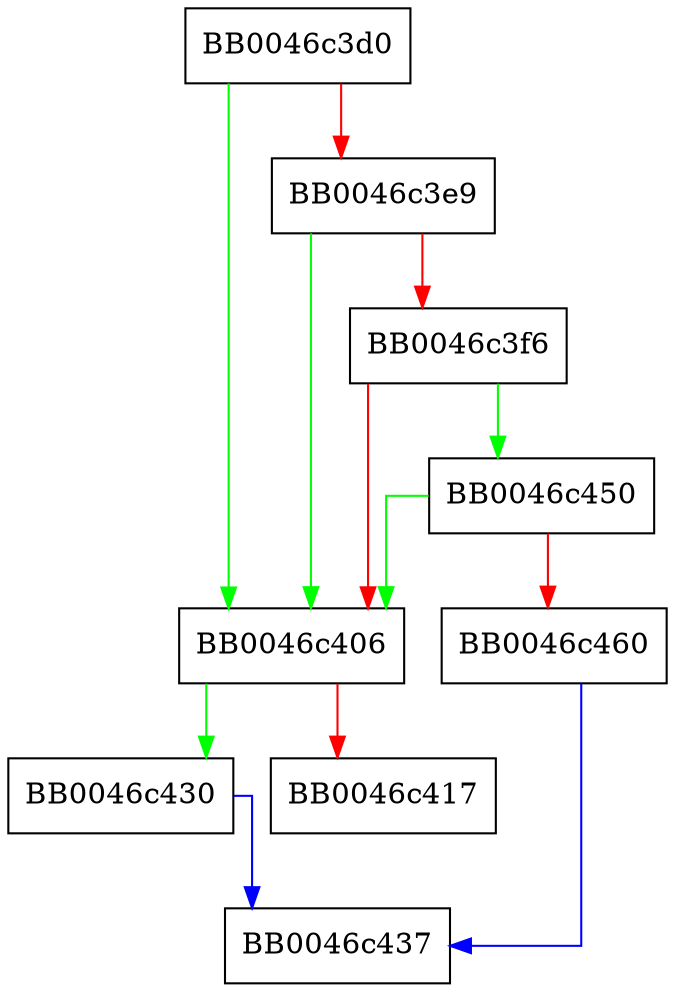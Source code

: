digraph ui_read {
  node [shape="box"];
  graph [splines=ortho];
  BB0046c3d0 -> BB0046c406 [color="green"];
  BB0046c3d0 -> BB0046c3e9 [color="red"];
  BB0046c3e9 -> BB0046c406 [color="green"];
  BB0046c3e9 -> BB0046c3f6 [color="red"];
  BB0046c3f6 -> BB0046c450 [color="green"];
  BB0046c3f6 -> BB0046c406 [color="red"];
  BB0046c406 -> BB0046c430 [color="green"];
  BB0046c406 -> BB0046c417 [color="red"];
  BB0046c430 -> BB0046c437 [color="blue"];
  BB0046c450 -> BB0046c406 [color="green"];
  BB0046c450 -> BB0046c460 [color="red"];
  BB0046c460 -> BB0046c437 [color="blue"];
}